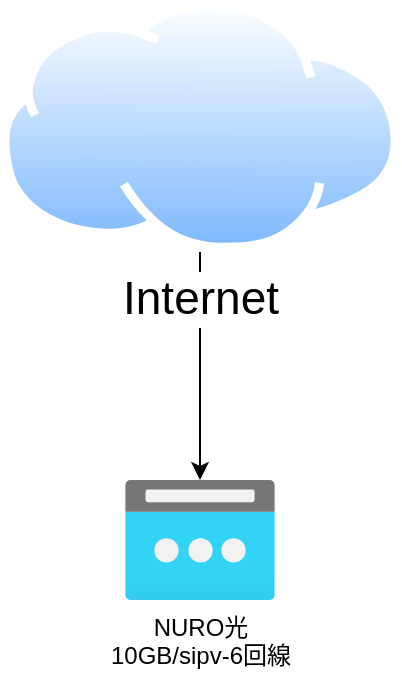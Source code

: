 <mxfile version="23.1.1" type="github">
  <diagram name="ページ1" id="1Rx43zWndM3VY3Knliac">
    <mxGraphModel dx="1031" dy="559" grid="1" gridSize="10" guides="1" tooltips="1" connect="1" arrows="1" fold="1" page="1" pageScale="1" pageWidth="1169" pageHeight="827" math="0" shadow="0">
      <root>
        <mxCell id="0" />
        <mxCell id="1" parent="0" />
        <mxCell id="YmINVI_QEcc8TJMIzi_s-3" value="" style="edgeStyle=orthogonalEdgeStyle;rounded=0;orthogonalLoop=1;jettySize=auto;html=1;" parent="1" source="YmINVI_QEcc8TJMIzi_s-1" target="YmINVI_QEcc8TJMIzi_s-2" edge="1">
          <mxGeometry relative="1" as="geometry" />
        </mxCell>
        <mxCell id="YmINVI_QEcc8TJMIzi_s-1" value="&lt;font style=&quot;font-size: 23px;&quot;&gt;Internet&lt;/font&gt;" style="image;aspect=fixed;perimeter=ellipsePerimeter;html=1;align=center;shadow=0;dashed=0;spacingTop=3;image=img/lib/active_directory/internet_cloud.svg;" parent="1" vertex="1">
          <mxGeometry x="370" width="200" height="126" as="geometry" />
        </mxCell>
        <mxCell id="YmINVI_QEcc8TJMIzi_s-2" value="NURO光&lt;br&gt;10GB/sipv-6回線" style="image;aspect=fixed;html=1;points=[];align=center;fontSize=12;image=img/lib/azure2/networking/Public_IP_Addresses.svg;" parent="1" vertex="1">
          <mxGeometry x="432.5" y="240" width="75" height="60" as="geometry" />
        </mxCell>
      </root>
    </mxGraphModel>
  </diagram>
</mxfile>
